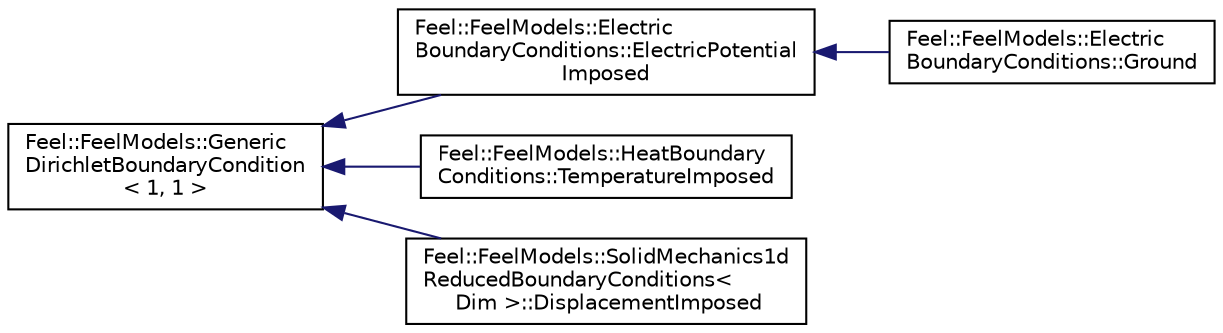 digraph "Graphical Class Hierarchy"
{
 // LATEX_PDF_SIZE
  edge [fontname="Helvetica",fontsize="10",labelfontname="Helvetica",labelfontsize="10"];
  node [fontname="Helvetica",fontsize="10",shape=record];
  rankdir="LR";
  Node0 [label="Feel::FeelModels::Generic\lDirichletBoundaryCondition\l\< 1, 1 \>",height=0.2,width=0.4,color="black", fillcolor="white", style="filled",URL="$classFeel_1_1FeelModels_1_1GenericDirichletBoundaryCondition.html",tooltip=" "];
  Node0 -> Node1 [dir="back",color="midnightblue",fontsize="10",style="solid",fontname="Helvetica"];
  Node1 [label="Feel::FeelModels::Electric\lBoundaryConditions::ElectricPotential\lImposed",height=0.2,width=0.4,color="black", fillcolor="white", style="filled",URL="$classFeel_1_1FeelModels_1_1ElectricBoundaryConditions_1_1ElectricPotentialImposed.html",tooltip=" "];
  Node1 -> Node2 [dir="back",color="midnightblue",fontsize="10",style="solid",fontname="Helvetica"];
  Node2 [label="Feel::FeelModels::Electric\lBoundaryConditions::Ground",height=0.2,width=0.4,color="black", fillcolor="white", style="filled",URL="$classFeel_1_1FeelModels_1_1ElectricBoundaryConditions_1_1Ground.html",tooltip=" "];
  Node0 -> Node3 [dir="back",color="midnightblue",fontsize="10",style="solid",fontname="Helvetica"];
  Node3 [label="Feel::FeelModels::HeatBoundary\lConditions::TemperatureImposed",height=0.2,width=0.4,color="black", fillcolor="white", style="filled",URL="$classFeel_1_1FeelModels_1_1HeatBoundaryConditions_1_1TemperatureImposed.html",tooltip=" "];
  Node0 -> Node4 [dir="back",color="midnightblue",fontsize="10",style="solid",fontname="Helvetica"];
  Node4 [label="Feel::FeelModels::SolidMechanics1d\lReducedBoundaryConditions\<\l Dim \>::DisplacementImposed",height=0.2,width=0.4,color="black", fillcolor="white", style="filled",URL="$classFeel_1_1FeelModels_1_1SolidMechanics1dReducedBoundaryConditions_1_1DisplacementImposed.html",tooltip=" "];
}

